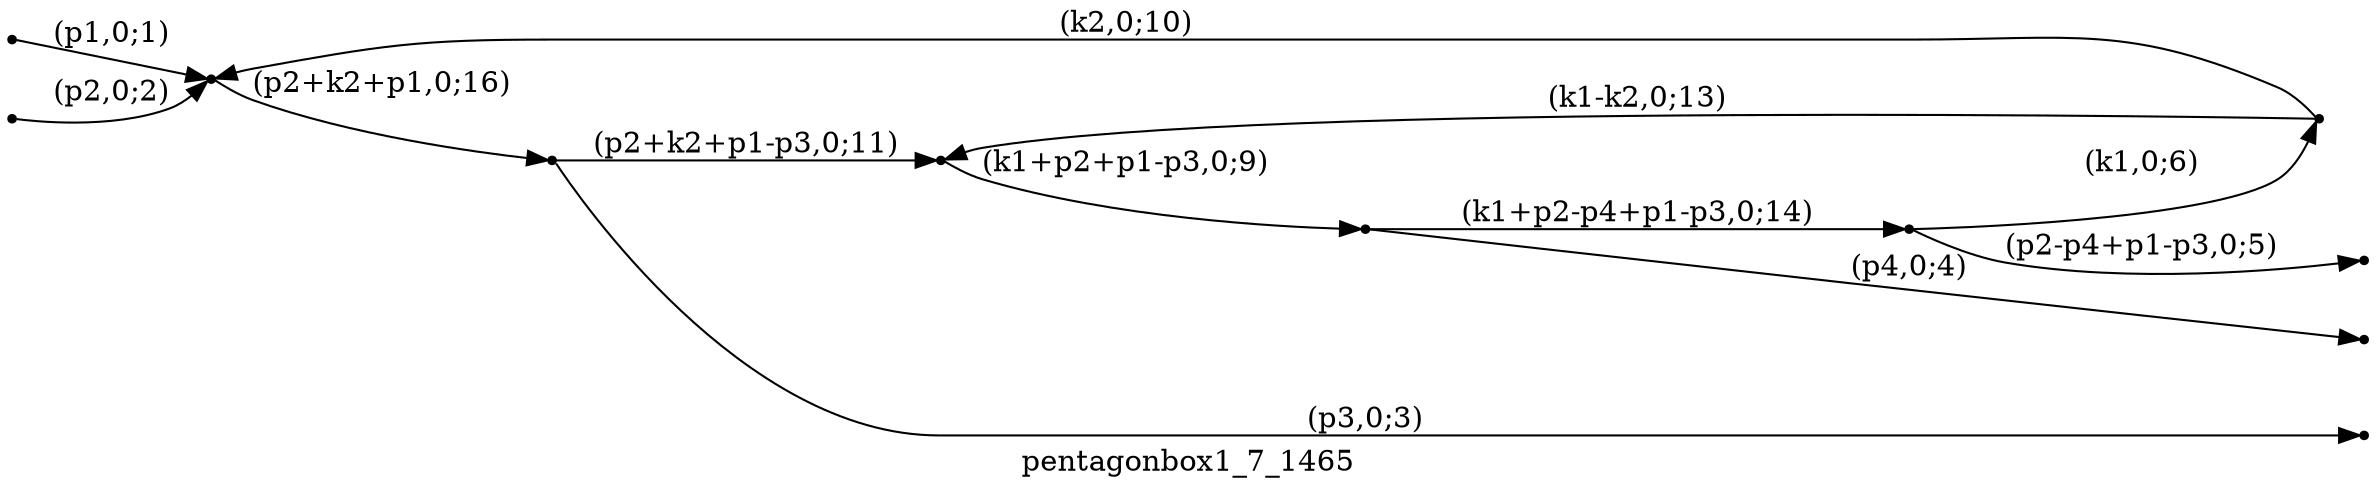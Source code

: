 digraph pentagonbox1_7_1465 {
  label="pentagonbox1_7_1465";
  rankdir="LR";
  subgraph edges {
    -1 -> 6 [label="(p1,0;1)"];
    -2 -> 6 [label="(p2,0;2)"];
    3 -> -3 [label="(p3,0;3)"];
    5 -> -4 [label="(p4,0;4)"];
    1 -> -5 [label="(p2-p4+p1-p3,0;5)"];
    1 -> 2 [label="(k1,0;6)"];
    4 -> 5 [label="(k1+p2+p1-p3,0;9)"];
    2 -> 6 [label="(k2,0;10)"];
    3 -> 4 [label="(p2+k2+p1-p3,0;11)"];
    2 -> 4 [label="(k1-k2,0;13)"];
    5 -> 1 [label="(k1+p2-p4+p1-p3,0;14)"];
    6 -> 3 [label="(p2+k2+p1,0;16)"];
  }
  subgraph incoming { rank="source"; -1; -2; }
  subgraph outgoing { rank="sink"; -3; -4; -5; }
-5 [shape=point];
-4 [shape=point];
-3 [shape=point];
-2 [shape=point];
-1 [shape=point];
1 [shape=point];
2 [shape=point];
3 [shape=point];
4 [shape=point];
5 [shape=point];
6 [shape=point];
}

